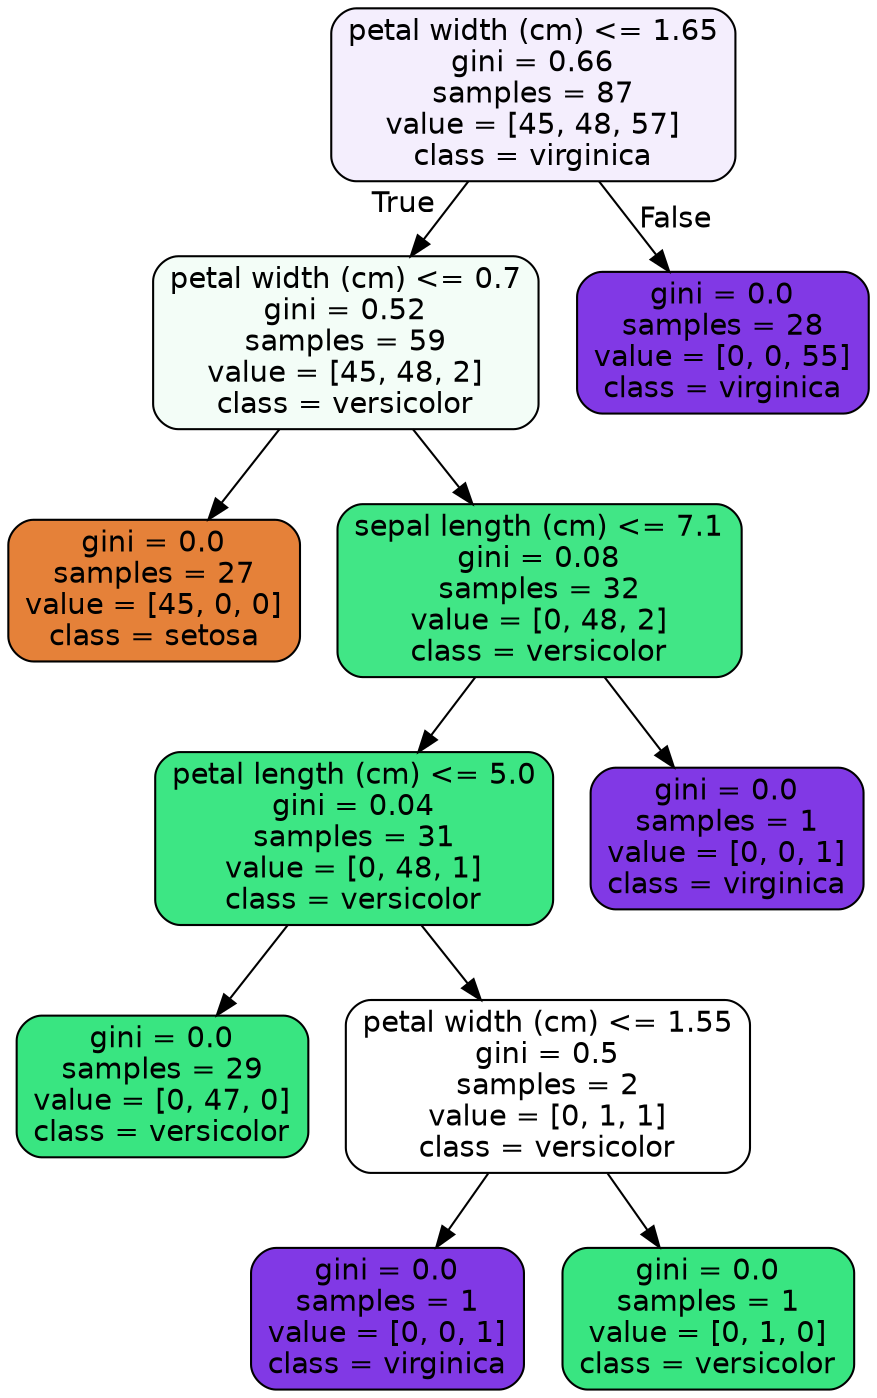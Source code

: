 digraph Tree {
node [shape=box, style="filled, rounded", color="black", fontname=helvetica] ;
edge [fontname=helvetica] ;
0 [label="petal width (cm) <= 1.65\ngini = 0.66\nsamples = 87\nvalue = [45, 48, 57]\nclass = virginica", fillcolor="#f4eefd"] ;
1 [label="petal width (cm) <= 0.7\ngini = 0.52\nsamples = 59\nvalue = [45, 48, 2]\nclass = versicolor", fillcolor="#f3fdf7"] ;
0 -> 1 [labeldistance=2.5, labelangle=45, headlabel="True"] ;
2 [label="gini = 0.0\nsamples = 27\nvalue = [45, 0, 0]\nclass = setosa", fillcolor="#e58139"] ;
1 -> 2 ;
3 [label="sepal length (cm) <= 7.1\ngini = 0.08\nsamples = 32\nvalue = [0, 48, 2]\nclass = versicolor", fillcolor="#41e686"] ;
1 -> 3 ;
4 [label="petal length (cm) <= 5.0\ngini = 0.04\nsamples = 31\nvalue = [0, 48, 1]\nclass = versicolor", fillcolor="#3de684"] ;
3 -> 4 ;
5 [label="gini = 0.0\nsamples = 29\nvalue = [0, 47, 0]\nclass = versicolor", fillcolor="#39e581"] ;
4 -> 5 ;
6 [label="petal width (cm) <= 1.55\ngini = 0.5\nsamples = 2\nvalue = [0, 1, 1]\nclass = versicolor", fillcolor="#ffffff"] ;
4 -> 6 ;
7 [label="gini = 0.0\nsamples = 1\nvalue = [0, 0, 1]\nclass = virginica", fillcolor="#8139e5"] ;
6 -> 7 ;
8 [label="gini = 0.0\nsamples = 1\nvalue = [0, 1, 0]\nclass = versicolor", fillcolor="#39e581"] ;
6 -> 8 ;
9 [label="gini = 0.0\nsamples = 1\nvalue = [0, 0, 1]\nclass = virginica", fillcolor="#8139e5"] ;
3 -> 9 ;
10 [label="gini = 0.0\nsamples = 28\nvalue = [0, 0, 55]\nclass = virginica", fillcolor="#8139e5"] ;
0 -> 10 [labeldistance=2.5, labelangle=-45, headlabel="False"] ;
}